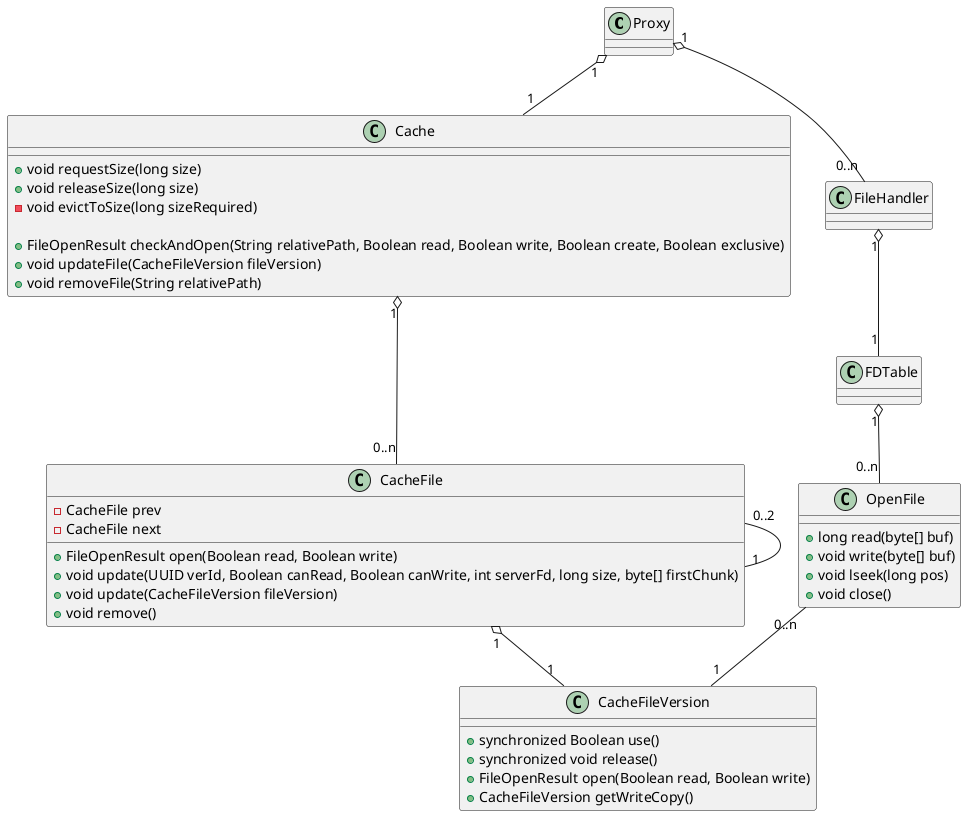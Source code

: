 @startuml project2


Proxy "1" o-- "1" Cache
Cache "1" o-- "0..n" CacheFile
CacheFile "1" o-- "1" CacheFileVersion
OpenFile "0..n" -- "1" CacheFileVersion
CacheFile "0..2" -- "1" CacheFile

Proxy "1" o-- "0..n" FileHandler
FileHandler "1" o-- "1" FDTable
FDTable "1" o-- "0..n" OpenFile

class Cache
{
    + void requestSize(long size)
    + void releaseSize(long size)
    - void evictToSize(long sizeRequired)

    + FileOpenResult checkAndOpen(String relativePath, Boolean read, Boolean write, Boolean create, Boolean exclusive)
    + void updateFile(CacheFileVersion fileVersion)
    + void removeFile(String relativePath)
}

class CacheFile
{
    - CacheFile prev
    - CacheFile next
    + FileOpenResult open(Boolean read, Boolean write)
    + void update(UUID verId, Boolean canRead, Boolean canWrite, int serverFd, long size, byte[] firstChunk)
    + void update(CacheFileVersion fileVersion)
    + void remove()
}

class CacheFileVersion
{
    + synchronized Boolean use()
    + synchronized void release()
    + FileOpenResult open(Boolean read, Boolean write)
    + CacheFileVersion getWriteCopy()
}

class OpenFile
{
    + long read(byte[] buf)
    + void write(byte[] buf)
    + void lseek(long pos)
    + void close()
}

@enduml